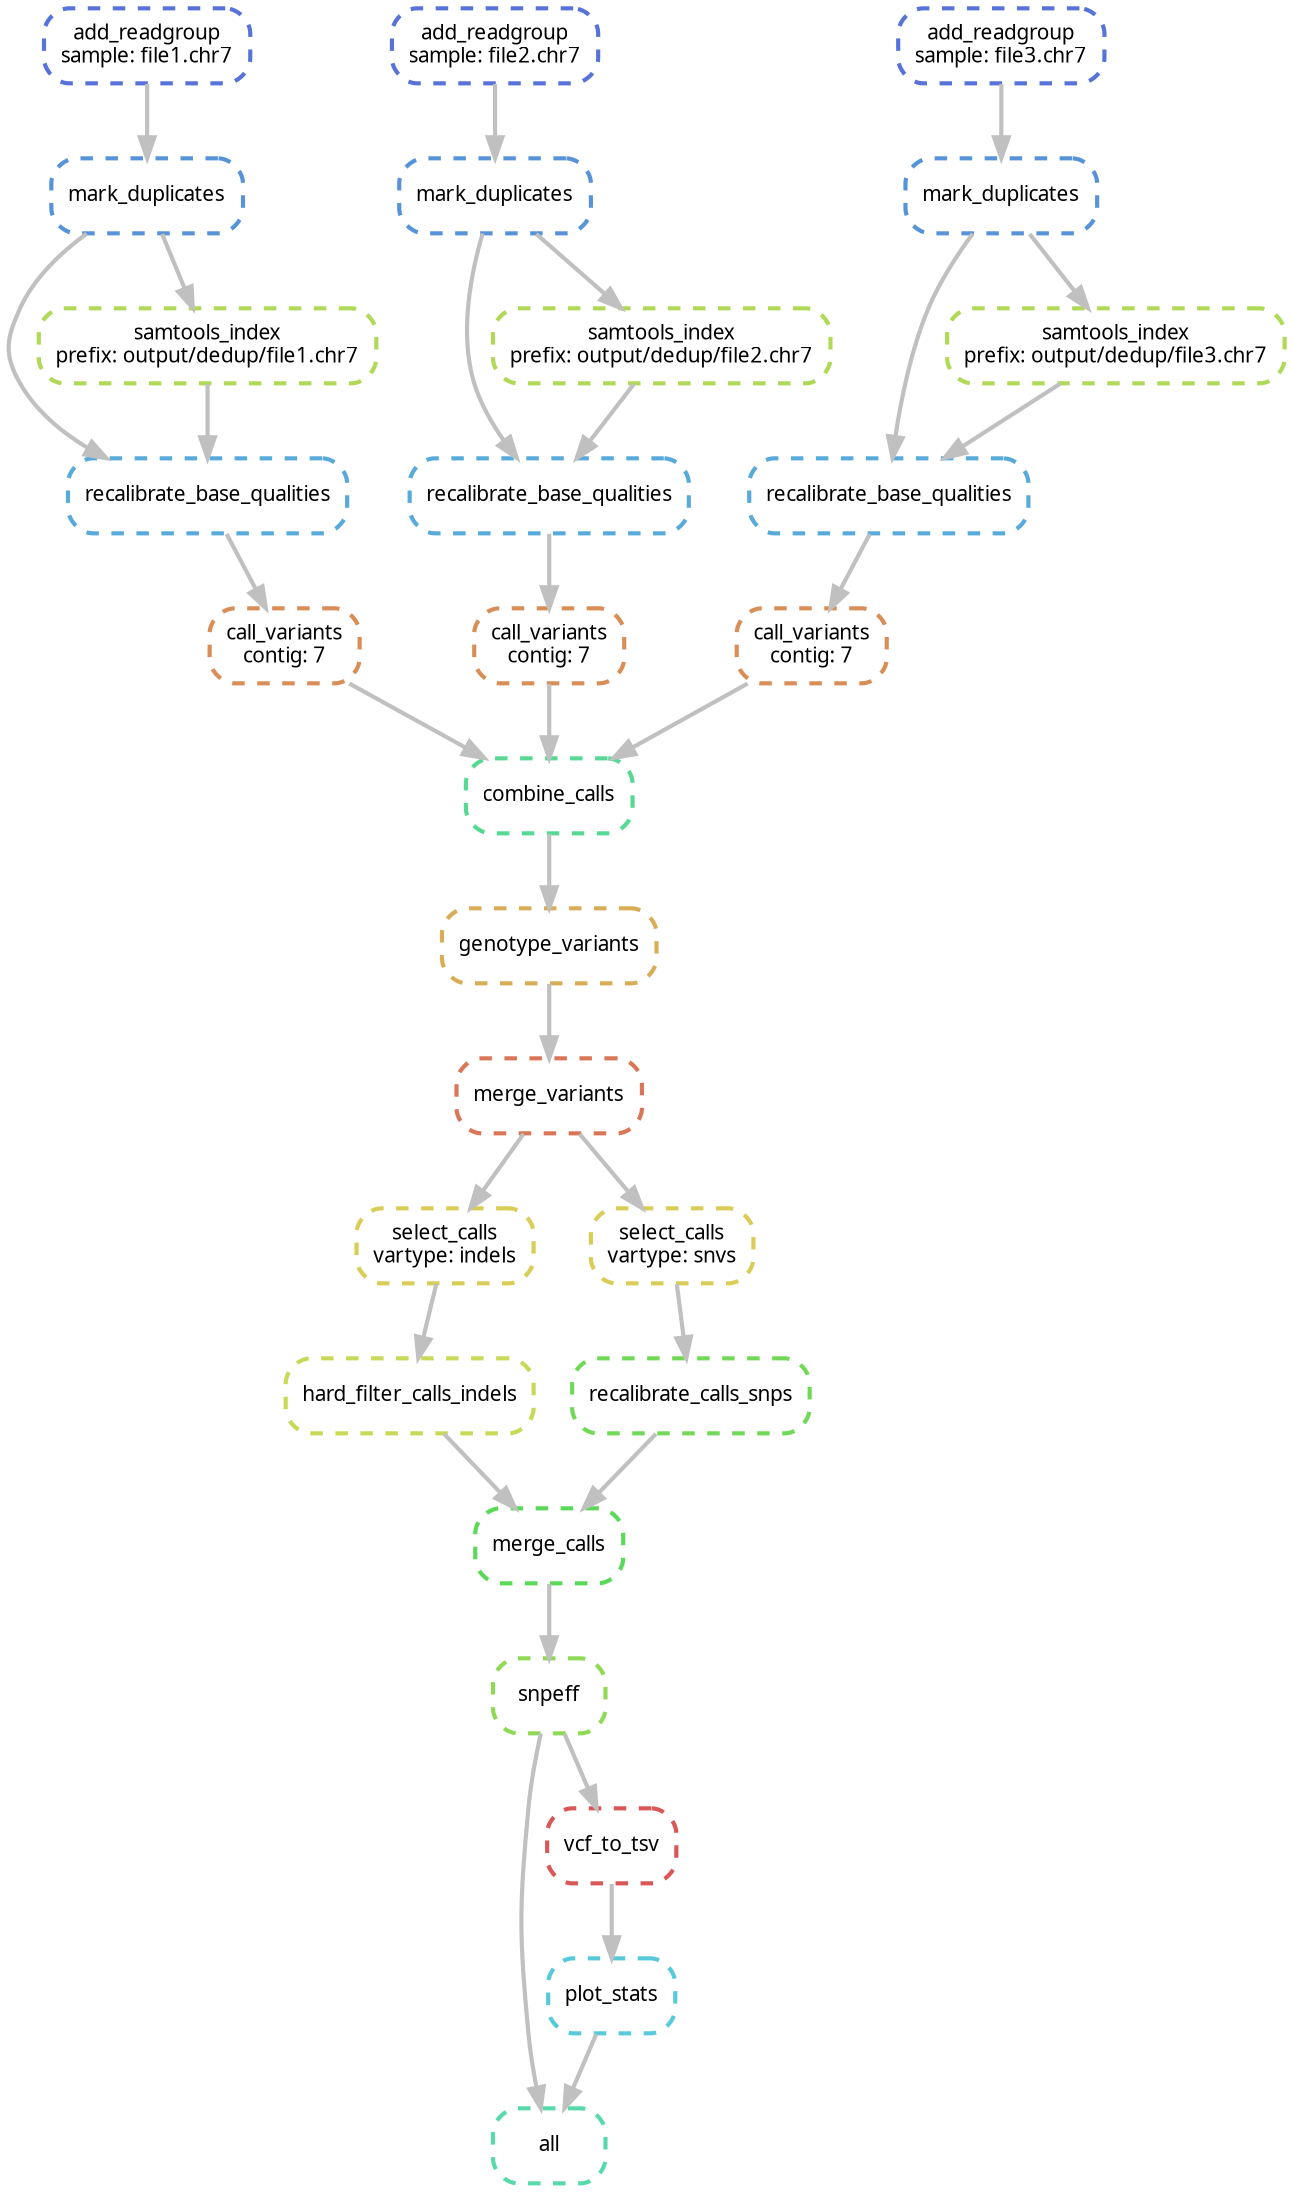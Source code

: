 digraph snakemake_dag {
    graph[bgcolor=white, margin=0];
    node[shape=box, style=rounded, fontname=sans,                 fontsize=10, penwidth=2];
    edge[penwidth=2, color=grey];
	0[label = "all", color = "0.44 0.6 0.85", style="rounded,dashed"];
	1[label = "snpeff", color = "0.26 0.6 0.85", style="rounded,dashed"];
	2[label = "plot_stats", color = "0.52 0.6 0.85", style="rounded,dashed"];
	3[label = "merge_calls", color = "0.33 0.6 0.85", style="rounded,dashed"];
	4[label = "vcf_to_tsv", color = "0.00 0.6 0.85", style="rounded,dashed"];
	5[label = "hard_filter_calls_indels", color = "0.19 0.6 0.85", style="rounded,dashed"];
	6[label = "recalibrate_calls_snps", color = "0.30 0.6 0.85", style="rounded,dashed"];
	7[label = "select_calls\nvartype: indels", color = "0.15 0.6 0.85", style="rounded,dashed"];
	8[label = "select_calls\nvartype: snvs", color = "0.15 0.6 0.85", style="rounded,dashed"];
	9[label = "merge_variants", color = "0.04 0.6 0.85", style="rounded,dashed"];
	10[label = "genotype_variants", color = "0.11 0.6 0.85", style="rounded,dashed"];
	11[label = "combine_calls", color = "0.41 0.6 0.85", style="rounded,dashed"];
	12[label = "call_variants\ncontig: 7", color = "0.07 0.6 0.85", style="rounded,dashed"];
	13[label = "call_variants\ncontig: 7", color = "0.07 0.6 0.85", style="rounded,dashed"];
	14[label = "call_variants\ncontig: 7", color = "0.07 0.6 0.85", style="rounded,dashed"];
	15[label = "recalibrate_base_qualities", color = "0.56 0.6 0.85", style="rounded,dashed"];
	16[label = "recalibrate_base_qualities", color = "0.56 0.6 0.85", style="rounded,dashed"];
	17[label = "recalibrate_base_qualities", color = "0.56 0.6 0.85", style="rounded,dashed"];
	18[label = "mark_duplicates", color = "0.59 0.6 0.85", style="rounded,dashed"];
	19[label = "samtools_index\nprefix: output/dedup/file1.chr7", color = "0.22 0.6 0.85", style="rounded,dashed"];
	20[label = "mark_duplicates", color = "0.59 0.6 0.85", style="rounded,dashed"];
	21[label = "samtools_index\nprefix: output/dedup/file2.chr7", color = "0.22 0.6 0.85", style="rounded,dashed"];
	22[label = "mark_duplicates", color = "0.59 0.6 0.85", style="rounded,dashed"];
	23[label = "samtools_index\nprefix: output/dedup/file3.chr7", color = "0.22 0.6 0.85", style="rounded,dashed"];
	24[label = "add_readgroup\nsample: file1.chr7", color = "0.63 0.6 0.85", style="rounded,dashed"];
	25[label = "add_readgroup\nsample: file2.chr7", color = "0.63 0.6 0.85", style="rounded,dashed"];
	26[label = "add_readgroup\nsample: file3.chr7", color = "0.63 0.6 0.85", style="rounded,dashed"];
	1 -> 0
	2 -> 0
	3 -> 1
	4 -> 2
	5 -> 3
	6 -> 3
	1 -> 4
	7 -> 5
	8 -> 6
	9 -> 7
	9 -> 8
	10 -> 9
	11 -> 10
	12 -> 11
	13 -> 11
	14 -> 11
	15 -> 12
	16 -> 13
	17 -> 14
	18 -> 15
	19 -> 15
	20 -> 16
	21 -> 16
	22 -> 17
	23 -> 17
	24 -> 18
	18 -> 19
	25 -> 20
	20 -> 21
	26 -> 22
	22 -> 23
}            

